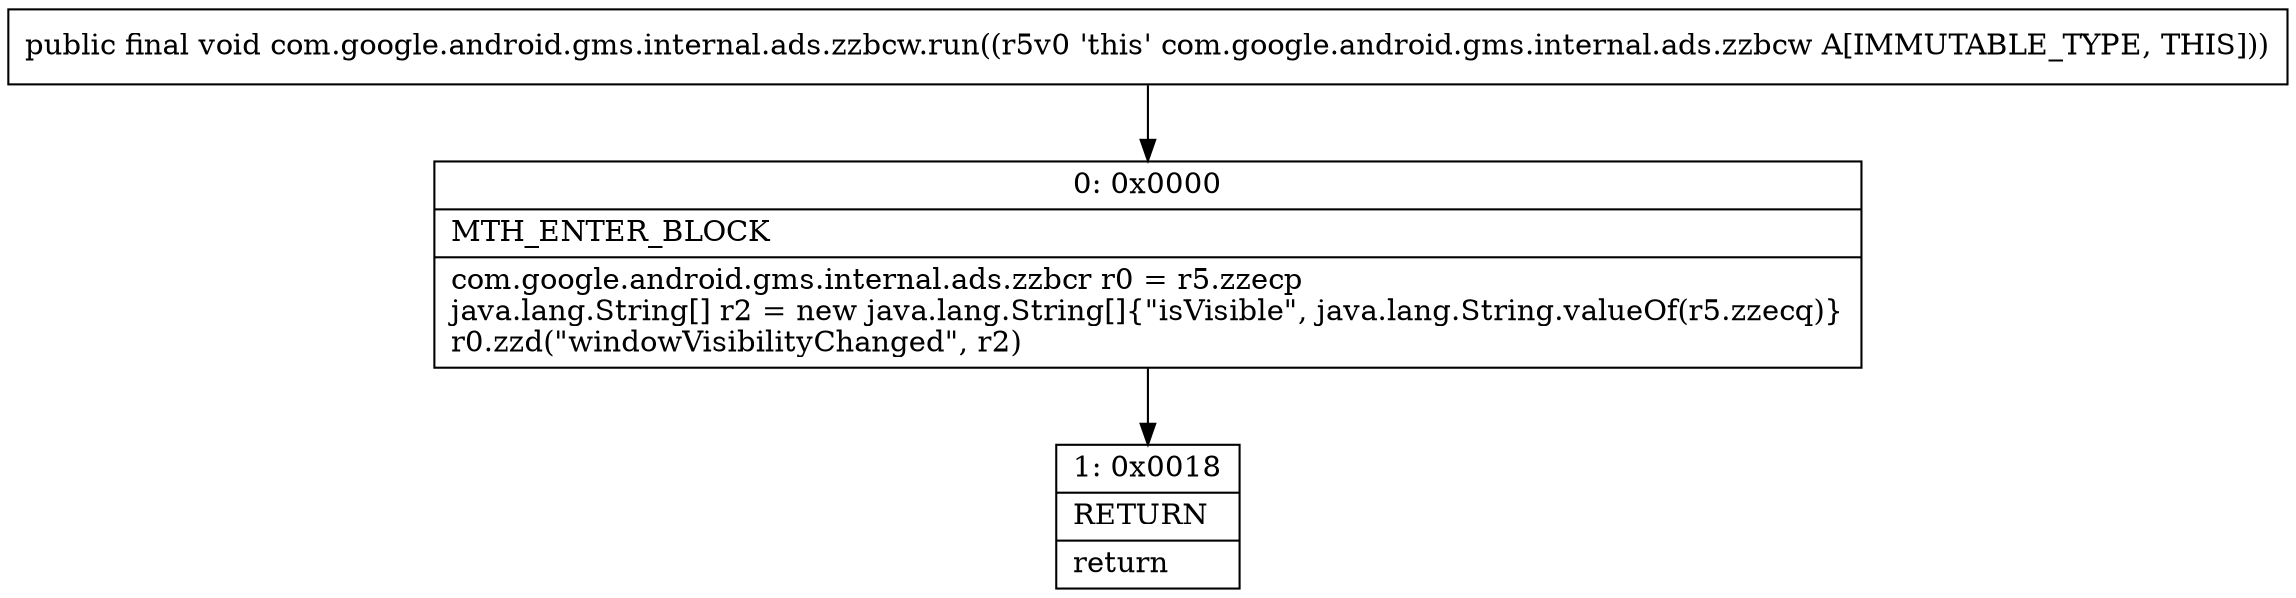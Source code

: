 digraph "CFG forcom.google.android.gms.internal.ads.zzbcw.run()V" {
Node_0 [shape=record,label="{0\:\ 0x0000|MTH_ENTER_BLOCK\l|com.google.android.gms.internal.ads.zzbcr r0 = r5.zzecp\ljava.lang.String[] r2 = new java.lang.String[]\{\"isVisible\", java.lang.String.valueOf(r5.zzecq)\}\lr0.zzd(\"windowVisibilityChanged\", r2)\l}"];
Node_1 [shape=record,label="{1\:\ 0x0018|RETURN\l|return\l}"];
MethodNode[shape=record,label="{public final void com.google.android.gms.internal.ads.zzbcw.run((r5v0 'this' com.google.android.gms.internal.ads.zzbcw A[IMMUTABLE_TYPE, THIS])) }"];
MethodNode -> Node_0;
Node_0 -> Node_1;
}

